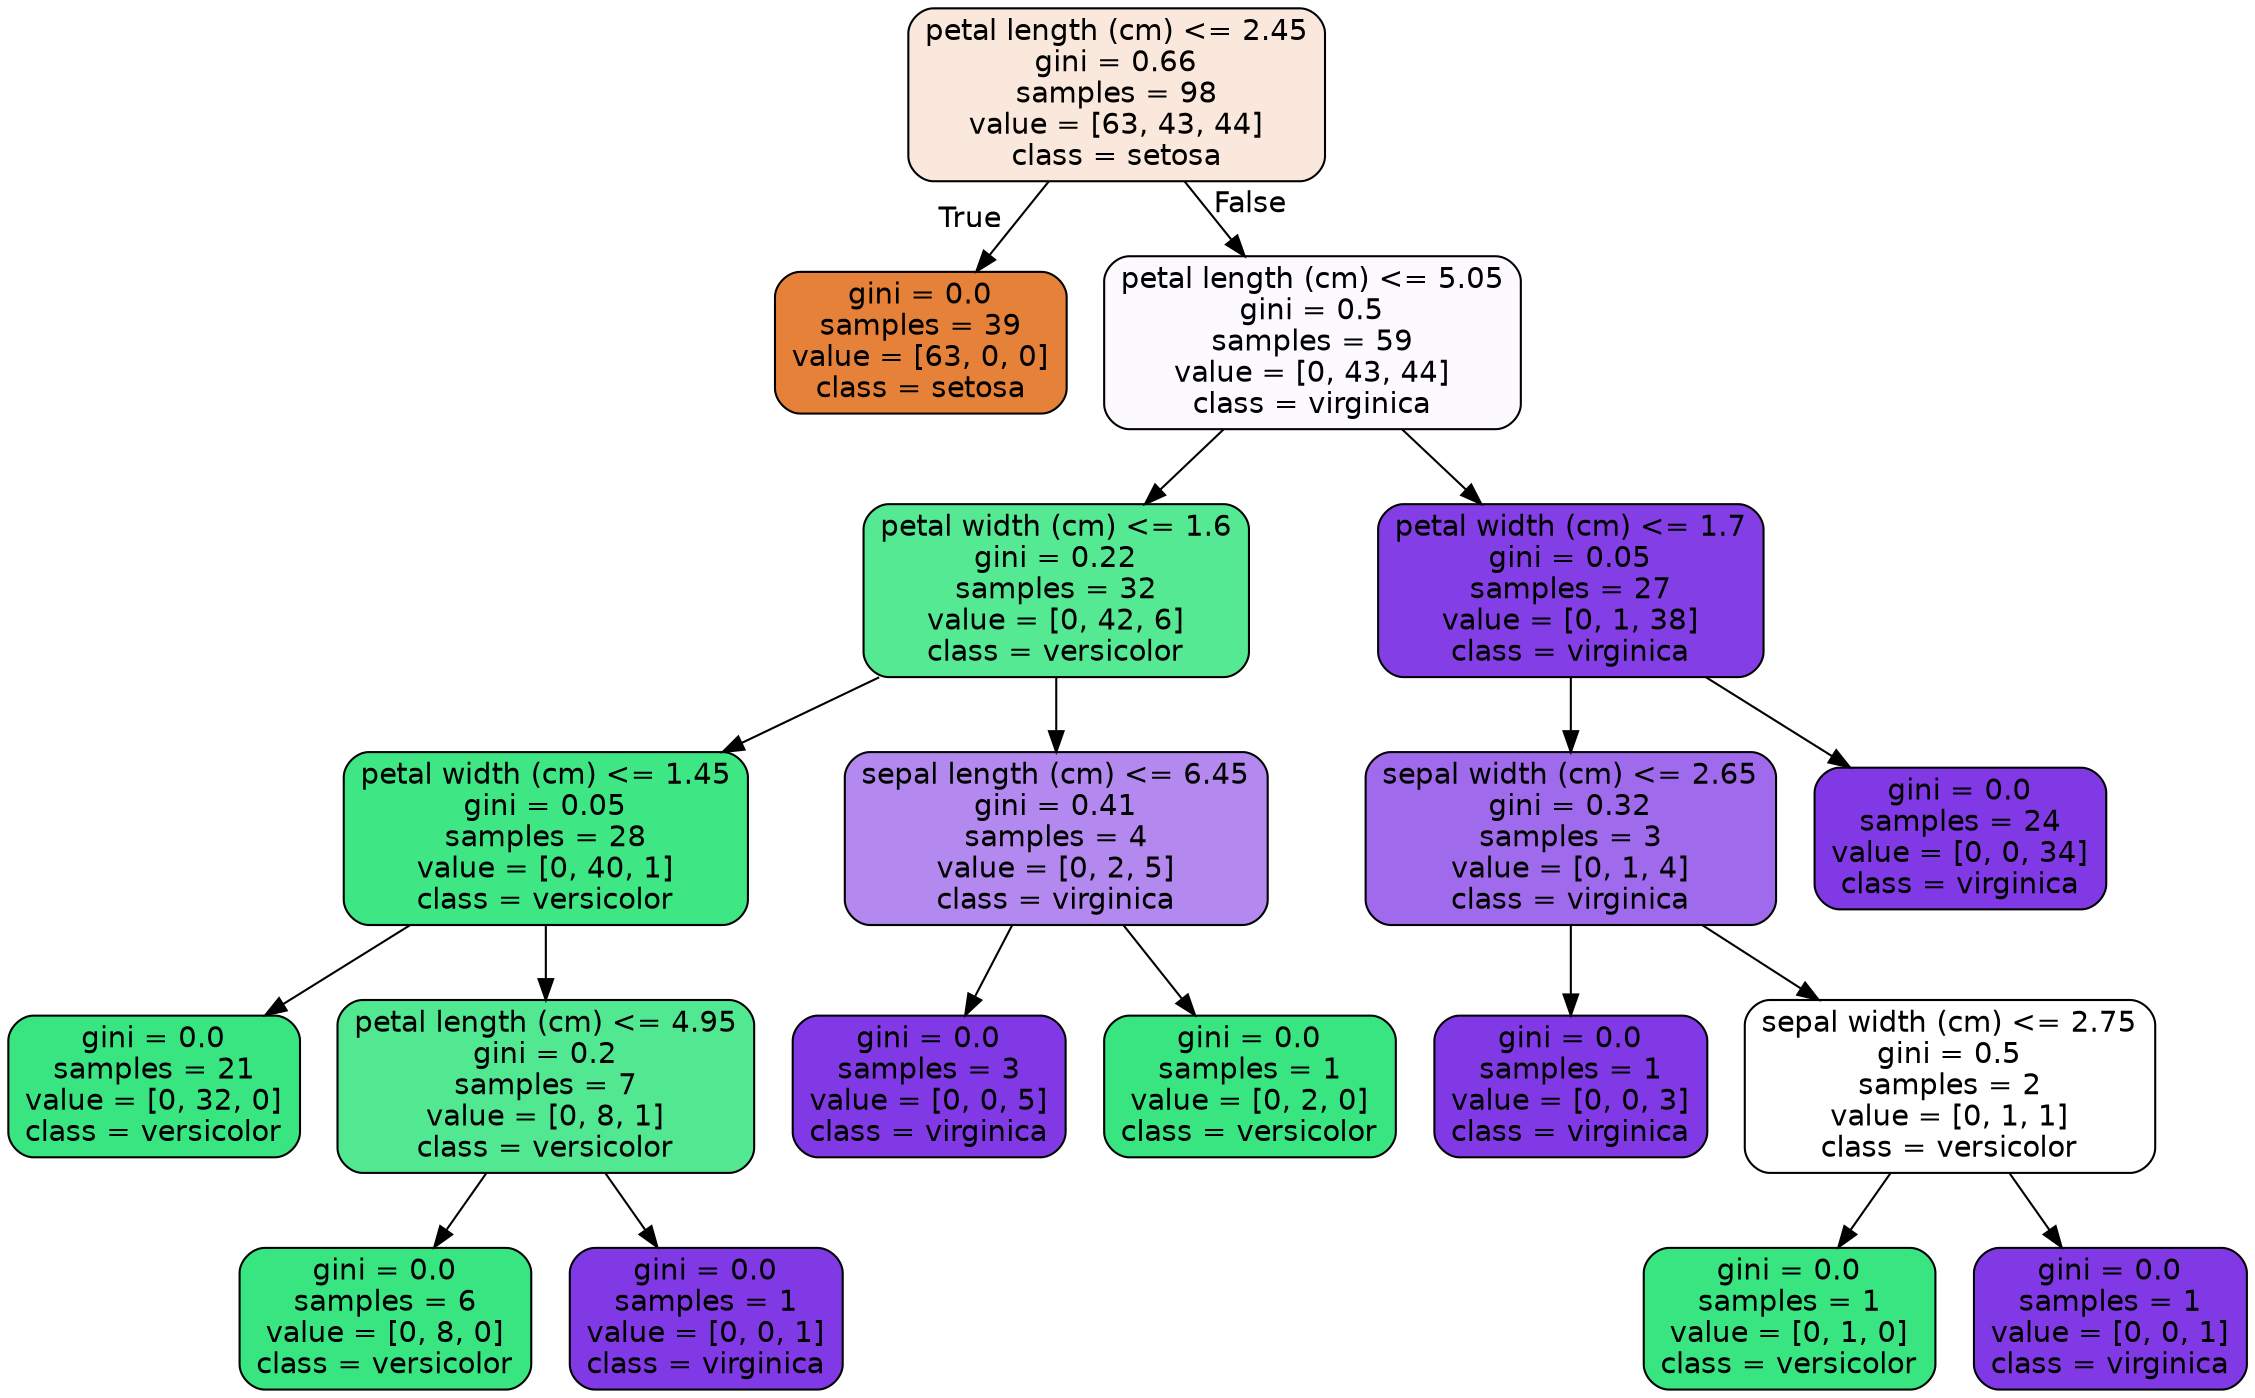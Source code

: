 digraph Tree {
node [shape=box, style="filled, rounded", color="black", fontname="helvetica"] ;
edge [fontname="helvetica"] ;
0 [label="petal length (cm) <= 2.45\ngini = 0.66\nsamples = 98\nvalue = [63, 43, 44]\nclass = setosa", fillcolor="#fae8dc"] ;
1 [label="gini = 0.0\nsamples = 39\nvalue = [63, 0, 0]\nclass = setosa", fillcolor="#e58139"] ;
0 -> 1 [labeldistance=2.5, labelangle=45, headlabel="True"] ;
2 [label="petal length (cm) <= 5.05\ngini = 0.5\nsamples = 59\nvalue = [0, 43, 44]\nclass = virginica", fillcolor="#fcfafe"] ;
0 -> 2 [labeldistance=2.5, labelangle=-45, headlabel="False"] ;
3 [label="petal width (cm) <= 1.6\ngini = 0.22\nsamples = 32\nvalue = [0, 42, 6]\nclass = versicolor", fillcolor="#55e993"] ;
2 -> 3 ;
4 [label="petal width (cm) <= 1.45\ngini = 0.05\nsamples = 28\nvalue = [0, 40, 1]\nclass = versicolor", fillcolor="#3ee684"] ;
3 -> 4 ;
5 [label="gini = 0.0\nsamples = 21\nvalue = [0, 32, 0]\nclass = versicolor", fillcolor="#39e581"] ;
4 -> 5 ;
6 [label="petal length (cm) <= 4.95\ngini = 0.2\nsamples = 7\nvalue = [0, 8, 1]\nclass = versicolor", fillcolor="#52e891"] ;
4 -> 6 ;
7 [label="gini = 0.0\nsamples = 6\nvalue = [0, 8, 0]\nclass = versicolor", fillcolor="#39e581"] ;
6 -> 7 ;
8 [label="gini = 0.0\nsamples = 1\nvalue = [0, 0, 1]\nclass = virginica", fillcolor="#8139e5"] ;
6 -> 8 ;
9 [label="sepal length (cm) <= 6.45\ngini = 0.41\nsamples = 4\nvalue = [0, 2, 5]\nclass = virginica", fillcolor="#b388ef"] ;
3 -> 9 ;
10 [label="gini = 0.0\nsamples = 3\nvalue = [0, 0, 5]\nclass = virginica", fillcolor="#8139e5"] ;
9 -> 10 ;
11 [label="gini = 0.0\nsamples = 1\nvalue = [0, 2, 0]\nclass = versicolor", fillcolor="#39e581"] ;
9 -> 11 ;
12 [label="petal width (cm) <= 1.7\ngini = 0.05\nsamples = 27\nvalue = [0, 1, 38]\nclass = virginica", fillcolor="#843ee6"] ;
2 -> 12 ;
13 [label="sepal width (cm) <= 2.65\ngini = 0.32\nsamples = 3\nvalue = [0, 1, 4]\nclass = virginica", fillcolor="#a06aec"] ;
12 -> 13 ;
14 [label="gini = 0.0\nsamples = 1\nvalue = [0, 0, 3]\nclass = virginica", fillcolor="#8139e5"] ;
13 -> 14 ;
15 [label="sepal width (cm) <= 2.75\ngini = 0.5\nsamples = 2\nvalue = [0, 1, 1]\nclass = versicolor", fillcolor="#ffffff"] ;
13 -> 15 ;
16 [label="gini = 0.0\nsamples = 1\nvalue = [0, 1, 0]\nclass = versicolor", fillcolor="#39e581"] ;
15 -> 16 ;
17 [label="gini = 0.0\nsamples = 1\nvalue = [0, 0, 1]\nclass = virginica", fillcolor="#8139e5"] ;
15 -> 17 ;
18 [label="gini = 0.0\nsamples = 24\nvalue = [0, 0, 34]\nclass = virginica", fillcolor="#8139e5"] ;
12 -> 18 ;
}